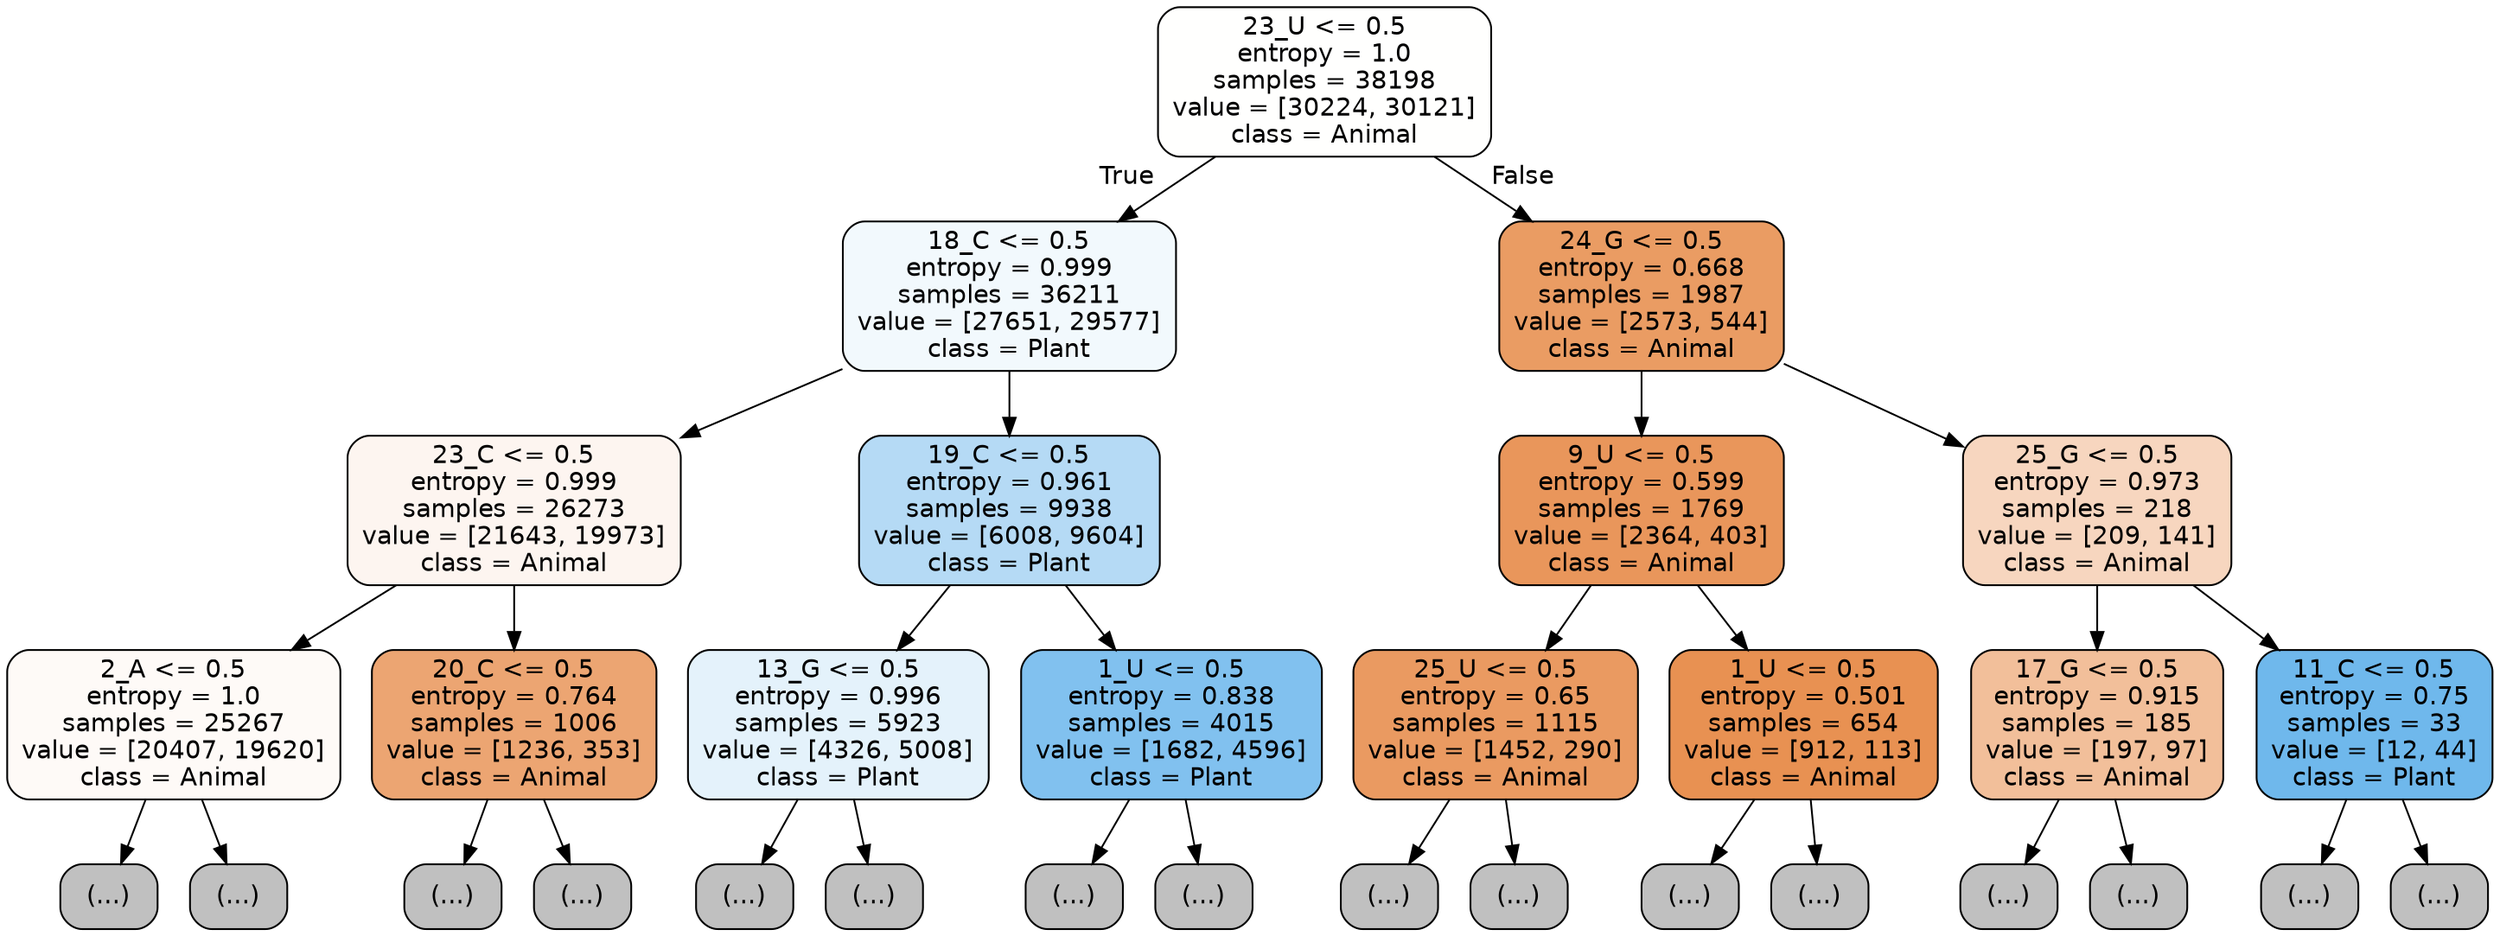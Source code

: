 digraph Tree {
node [shape=box, style="filled, rounded", color="black", fontname="helvetica"] ;
edge [fontname="helvetica"] ;
0 [label="23_U <= 0.5\nentropy = 1.0\nsamples = 38198\nvalue = [30224, 30121]\nclass = Animal", fillcolor="#fffffe"] ;
1 [label="18_C <= 0.5\nentropy = 0.999\nsamples = 36211\nvalue = [27651, 29577]\nclass = Plant", fillcolor="#f2f9fd"] ;
0 -> 1 [labeldistance=2.5, labelangle=45, headlabel="True"] ;
2 [label="23_C <= 0.5\nentropy = 0.999\nsamples = 26273\nvalue = [21643, 19973]\nclass = Animal", fillcolor="#fdf5f0"] ;
1 -> 2 ;
3 [label="2_A <= 0.5\nentropy = 1.0\nsamples = 25267\nvalue = [20407, 19620]\nclass = Animal", fillcolor="#fefaf7"] ;
2 -> 3 ;
4 [label="(...)", fillcolor="#C0C0C0"] ;
3 -> 4 ;
9223 [label="(...)", fillcolor="#C0C0C0"] ;
3 -> 9223 ;
12054 [label="20_C <= 0.5\nentropy = 0.764\nsamples = 1006\nvalue = [1236, 353]\nclass = Animal", fillcolor="#eca572"] ;
2 -> 12054 ;
12055 [label="(...)", fillcolor="#C0C0C0"] ;
12054 -> 12055 ;
12430 [label="(...)", fillcolor="#C0C0C0"] ;
12054 -> 12430 ;
12571 [label="19_C <= 0.5\nentropy = 0.961\nsamples = 9938\nvalue = [6008, 9604]\nclass = Plant", fillcolor="#b5daf5"] ;
1 -> 12571 ;
12572 [label="13_G <= 0.5\nentropy = 0.996\nsamples = 5923\nvalue = [4326, 5008]\nclass = Plant", fillcolor="#e4f2fb"] ;
12571 -> 12572 ;
12573 [label="(...)", fillcolor="#C0C0C0"] ;
12572 -> 12573 ;
14534 [label="(...)", fillcolor="#C0C0C0"] ;
12572 -> 14534 ;
15321 [label="1_U <= 0.5\nentropy = 0.838\nsamples = 4015\nvalue = [1682, 4596]\nclass = Plant", fillcolor="#81c1ef"] ;
12571 -> 15321 ;
15322 [label="(...)", fillcolor="#C0C0C0"] ;
15321 -> 15322 ;
15845 [label="(...)", fillcolor="#C0C0C0"] ;
15321 -> 15845 ;
16288 [label="24_G <= 0.5\nentropy = 0.668\nsamples = 1987\nvalue = [2573, 544]\nclass = Animal", fillcolor="#ea9c63"] ;
0 -> 16288 [labeldistance=2.5, labelangle=-45, headlabel="False"] ;
16289 [label="9_U <= 0.5\nentropy = 0.599\nsamples = 1769\nvalue = [2364, 403]\nclass = Animal", fillcolor="#e9965b"] ;
16288 -> 16289 ;
16290 [label="25_U <= 0.5\nentropy = 0.65\nsamples = 1115\nvalue = [1452, 290]\nclass = Animal", fillcolor="#ea9a61"] ;
16289 -> 16290 ;
16291 [label="(...)", fillcolor="#C0C0C0"] ;
16290 -> 16291 ;
16662 [label="(...)", fillcolor="#C0C0C0"] ;
16290 -> 16662 ;
16699 [label="1_U <= 0.5\nentropy = 0.501\nsamples = 654\nvalue = [912, 113]\nclass = Animal", fillcolor="#e89152"] ;
16289 -> 16699 ;
16700 [label="(...)", fillcolor="#C0C0C0"] ;
16699 -> 16700 ;
16823 [label="(...)", fillcolor="#C0C0C0"] ;
16699 -> 16823 ;
16886 [label="25_G <= 0.5\nentropy = 0.973\nsamples = 218\nvalue = [209, 141]\nclass = Animal", fillcolor="#f7d6bf"] ;
16288 -> 16886 ;
16887 [label="17_G <= 0.5\nentropy = 0.915\nsamples = 185\nvalue = [197, 97]\nclass = Animal", fillcolor="#f2bf9a"] ;
16886 -> 16887 ;
16888 [label="(...)", fillcolor="#C0C0C0"] ;
16887 -> 16888 ;
16963 [label="(...)", fillcolor="#C0C0C0"] ;
16887 -> 16963 ;
16986 [label="11_C <= 0.5\nentropy = 0.75\nsamples = 33\nvalue = [12, 44]\nclass = Plant", fillcolor="#6fb8ec"] ;
16886 -> 16986 ;
16987 [label="(...)", fillcolor="#C0C0C0"] ;
16986 -> 16987 ;
16996 [label="(...)", fillcolor="#C0C0C0"] ;
16986 -> 16996 ;
}